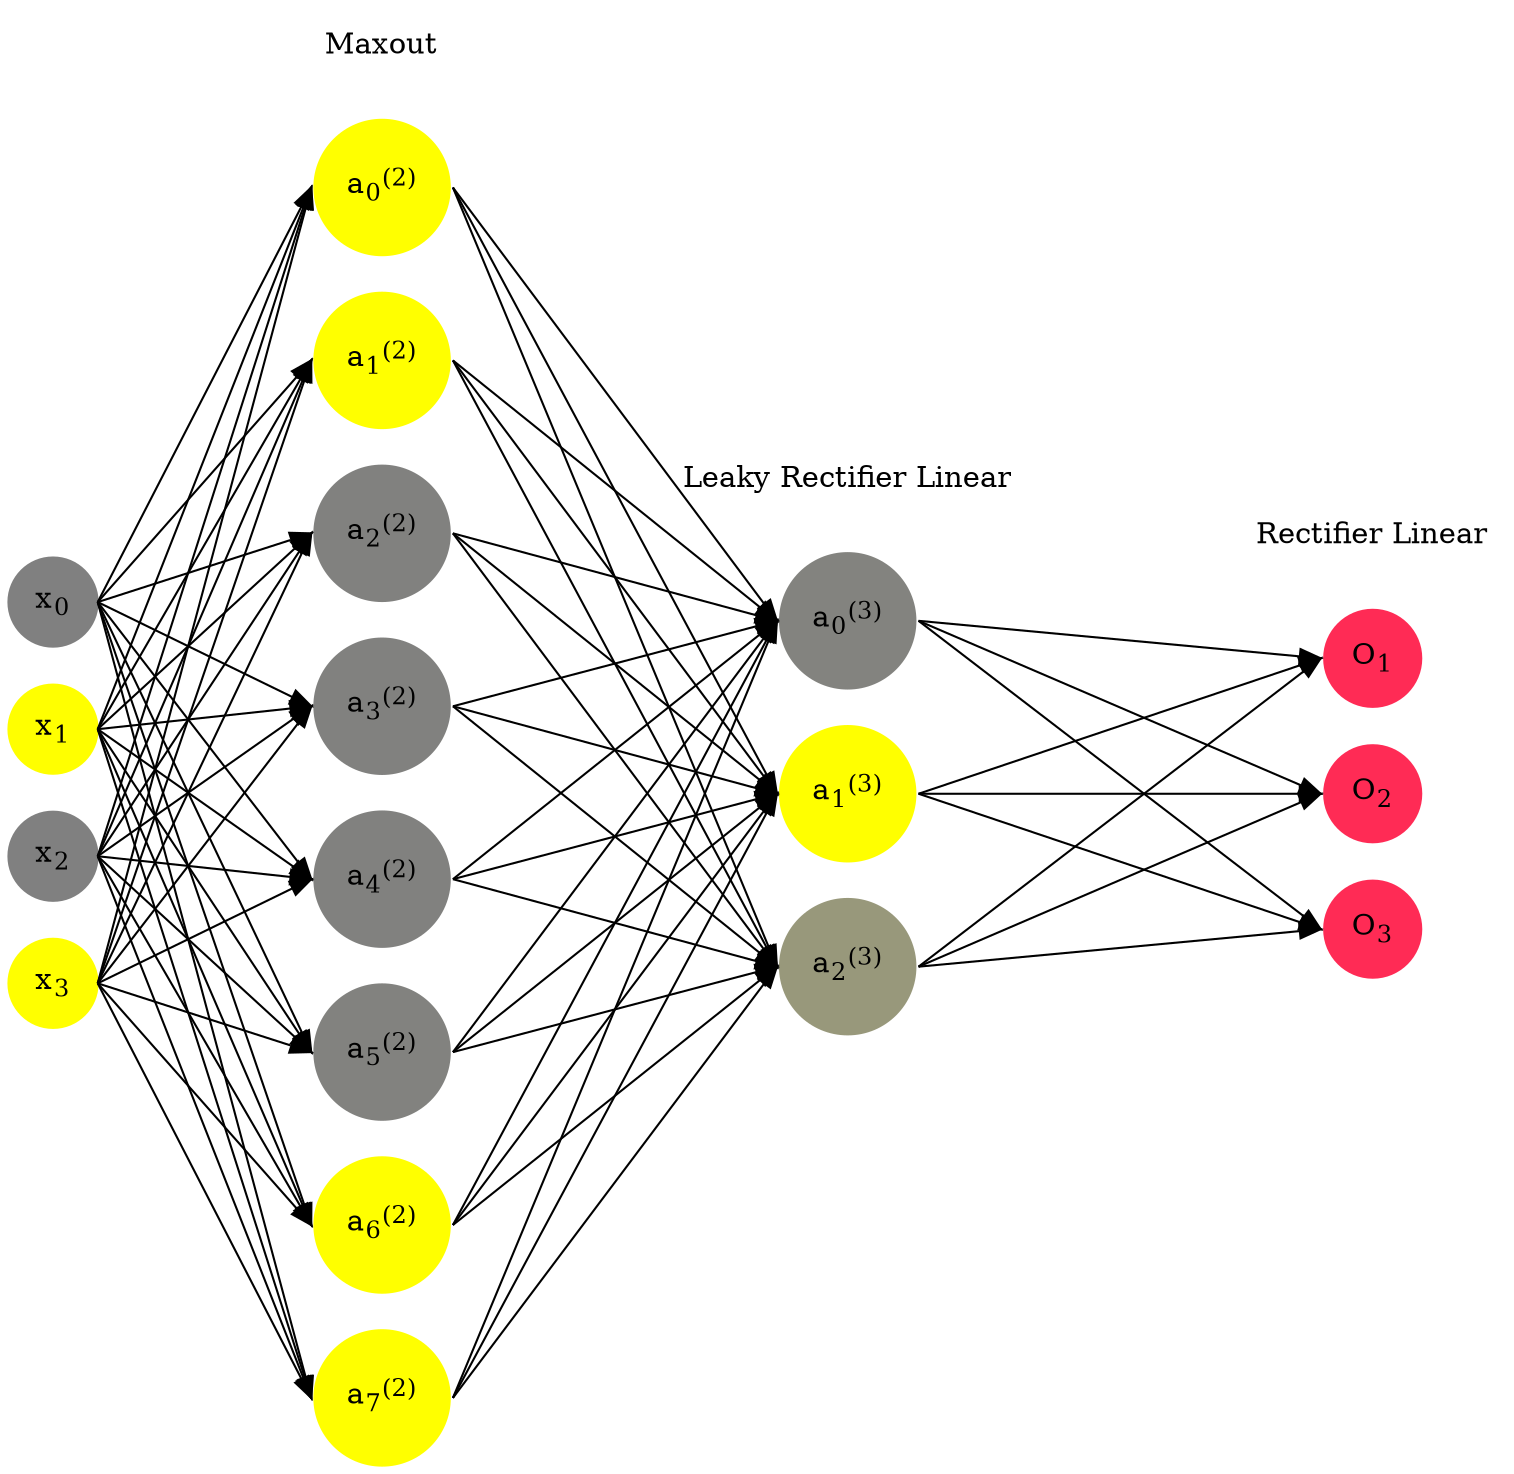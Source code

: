 digraph G {
	rankdir = LR;
	splines=false;
	edge[style=invis];
	ranksep= 1.4;
	{
	node [shape=circle, color="0.1667, 0.0, 0.5", style=filled, fillcolor="0.1667, 0.0, 0.5"];
	x0 [label=<x<sub>0</sub>>];
	}
	{
	node [shape=circle, color="0.1667, 1.0, 1.0", style=filled, fillcolor="0.1667, 1.0, 1.0"];
	x1 [label=<x<sub>1</sub>>];
	}
	{
	node [shape=circle, color="0.1667, 0.0, 0.5", style=filled, fillcolor="0.1667, 0.0, 0.5"];
	x2 [label=<x<sub>2</sub>>];
	}
	{
	node [shape=circle, color="0.1667, 1.0, 1.0", style=filled, fillcolor="0.1667, 1.0, 1.0"];
	x3 [label=<x<sub>3</sub>>];
	}
	{
	node [shape=circle, color="0.1667, 2.427476, 1.713738", style=filled, fillcolor="0.1667, 2.427476, 1.713738"];
	a02 [label=<a<sub>0</sub><sup>(2)</sup>>];
	}
	{
	node [shape=circle, color="0.1667, 1.258089, 1.129045", style=filled, fillcolor="0.1667, 1.258089, 1.129045"];
	a12 [label=<a<sub>1</sub><sup>(2)</sup>>];
	}
	{
	node [shape=circle, color="0.1667, 0.011343, 0.505671", style=filled, fillcolor="0.1667, 0.011343, 0.505671"];
	a22 [label=<a<sub>2</sub><sup>(2)</sup>>];
	}
	{
	node [shape=circle, color="0.1667, 0.011343, 0.505671", style=filled, fillcolor="0.1667, 0.011343, 0.505671"];
	a32 [label=<a<sub>3</sub><sup>(2)</sup>>];
	}
	{
	node [shape=circle, color="0.1667, 0.011343, 0.505671", style=filled, fillcolor="0.1667, 0.011343, 0.505671"];
	a42 [label=<a<sub>4</sub><sup>(2)</sup>>];
	}
	{
	node [shape=circle, color="0.1667, 0.018802, 0.509401", style=filled, fillcolor="0.1667, 0.018802, 0.509401"];
	a52 [label=<a<sub>5</sub><sup>(2)</sup>>];
	}
	{
	node [shape=circle, color="0.1667, 3.688385, 2.344192", style=filled, fillcolor="0.1667, 3.688385, 2.344192"];
	a62 [label=<a<sub>6</sub><sup>(2)</sup>>];
	}
	{
	node [shape=circle, color="0.1667, 3.688385, 2.344192", style=filled, fillcolor="0.1667, 3.688385, 2.344192"];
	a72 [label=<a<sub>7</sub><sup>(2)</sup>>];
	}
	{
	node [shape=circle, color="0.1667, 0.027305, 0.513653", style=filled, fillcolor="0.1667, 0.027305, 0.513653"];
	a03 [label=<a<sub>0</sub><sup>(3)</sup>>];
	}
	{
	node [shape=circle, color="0.1667, 5.356452, 3.178226", style=filled, fillcolor="0.1667, 5.356452, 3.178226"];
	a13 [label=<a<sub>1</sub><sup>(3)</sup>>];
	}
	{
	node [shape=circle, color="0.1667, 0.194619, 0.597310", style=filled, fillcolor="0.1667, 0.194619, 0.597310"];
	a23 [label=<a<sub>2</sub><sup>(3)</sup>>];
	}
	{
	node [shape=circle, color="0.9667, 0.83, 1.0", style=filled, fillcolor="0.9667, 0.83, 1.0"];
	O1 [label=<O<sub>1</sub>>];
	}
	{
	node [shape=circle, color="0.9667, 0.83, 1.0", style=filled, fillcolor="0.9667, 0.83, 1.0"];
	O2 [label=<O<sub>2</sub>>];
	}
	{
	node [shape=circle, color="0.9667, 0.83, 1.0", style=filled, fillcolor="0.9667, 0.83, 1.0"];
	O3 [label=<O<sub>3</sub>>];
	}
	{
	rank=same;
	x0->x1->x2->x3;
	}
	{
	rank=same;
	a02->a12->a22->a32->a42->a52->a62->a72;
	}
	{
	rank=same;
	a03->a13->a23;
	}
	{
	rank=same;
	O1->O2->O3;
	}
	l1 [shape=plaintext,label="Maxout"];
	l1->a02;
	{rank=same; l1;a02};
	l2 [shape=plaintext,label="Leaky Rectifier Linear"];
	l2->a03;
	{rank=same; l2;a03};
	l3 [shape=plaintext,label="Rectifier Linear"];
	l3->O1;
	{rank=same; l3;O1};
edge[style=solid, tailport=e, headport=w];
	{x0;x1;x2;x3} -> {a02;a12;a22;a32;a42;a52;a62;a72};
	{a02;a12;a22;a32;a42;a52;a62;a72} -> {a03;a13;a23};
	{a03;a13;a23} -> {O1,O2,O3};
}